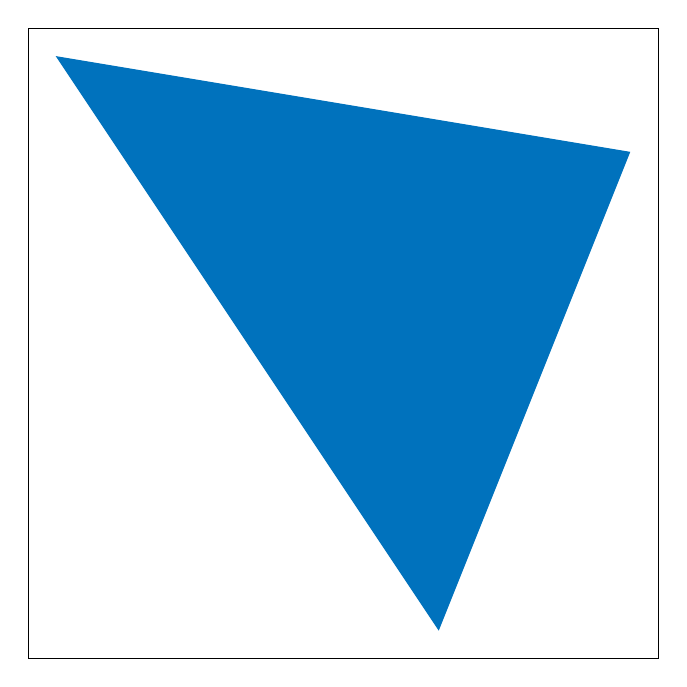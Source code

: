 % This file was created by matlab2tikz.
%
\definecolor{mycolor1}{rgb}{0.0,0.447,0.741}%
%
\begin{tikzpicture}
\footnotesize

\begin{axis}[%
width=8cm,
height=8cm,
at={(0in,0in)},
scale only axis,
xmin=-2.15,
xmax=1.15,
xtick={\empty},
ymin=-4.3,
ymax=2.3,
ytick={\empty},
axis background/.style={fill=white}
]

\addplot[area legend, draw=mycolor1, fill=mycolor1, forget plot]
table[row sep=crcr] {%
x	y\\
1	1\\
-2	2\\
0	-4\\
1	1\\
}--cycle;
\end{axis}
\end{tikzpicture}%